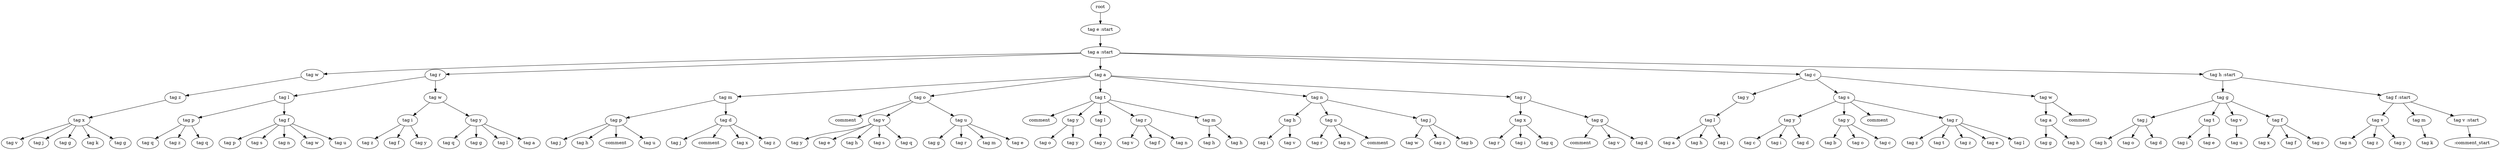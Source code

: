 digraph Tree{
0[label="root"];
0->00
00[label="tag e :start"];
00->000
000[label="tag a :start"];
000->0000
0000[label="tag w"];
0000->00000
00000[label="tag z"];
00000->000000
000000[label="tag x"];
000000->0000000
0000000[label="tag v"];
000000->0000001
0000001[label="tag j"];
000000->0000002
0000002[label="tag g"];
000000->0000003
0000003[label="tag k"];
000000->0000004
0000004[label="tag g"];
000->0001
0001[label="tag r"];
0001->00010
00010[label="tag l"];
00010->000100
000100[label="tag p"];
000100->0001000
0001000[label="tag q"];
000100->0001001
0001001[label="tag z"];
000100->0001002
0001002[label="tag q"];
00010->000101
000101[label="tag f"];
000101->0001010
0001010[label="tag p"];
000101->0001011
0001011[label="tag s"];
000101->0001012
0001012[label="tag n"];
000101->0001013
0001013[label="tag w"];
000101->0001014
0001014[label="tag u"];
0001->00011
00011[label="tag w"];
00011->000110
000110[label="tag i"];
000110->0001100
0001100[label="tag z"];
000110->0001101
0001101[label="tag f"];
000110->0001102
0001102[label="tag y"];
00011->000111
000111[label="tag y"];
000111->0001110
0001110[label="tag q"];
000111->0001111
0001111[label="tag g"];
000111->0001112
0001112[label="tag l"];
000111->0001113
0001113[label="tag a"];
000->0002
0002[label="tag a"];
0002->00020
00020[label="tag m"];
00020->000200
000200[label="tag p"];
000200->0002000
0002000[label="tag j"];
000200->0002001
0002001[label="tag h"];
000200->0002002
0002002[label="comment"];
000200->0002003
0002003[label="tag u"];
00020->000201
000201[label="tag d"];
000201->0002010
0002010[label="tag j"];
000201->0002011
0002011[label="comment"];
000201->0002012
0002012[label="tag x"];
000201->0002013
0002013[label="tag z"];
0002->00021
00021[label="tag o"];
00021->000210
000210[label="comment"];
00021->000211
000211[label="tag v"];
000211->0002110
0002110[label="tag y"];
000211->0002111
0002111[label="tag e"];
000211->0002112
0002112[label="tag h"];
000211->0002113
0002113[label="tag s"];
000211->0002114
0002114[label="tag q"];
00021->000212
000212[label="tag u"];
000212->0002120
0002120[label="tag g"];
000212->0002121
0002121[label="tag r"];
000212->0002122
0002122[label="tag m"];
000212->0002123
0002123[label="tag e"];
0002->00022
00022[label="tag t"];
00022->000220
000220[label="comment"];
00022->000221
000221[label="tag y"];
000221->0002210
0002210[label="tag o"];
000221->0002211
0002211[label="tag y"];
00022->000222
000222[label="tag l"];
000222->0002220
0002220[label="tag y"];
00022->000223
000223[label="tag r"];
000223->0002230
0002230[label="tag v"];
000223->0002231
0002231[label="tag f"];
000223->0002232
0002232[label="tag n"];
00022->000224
000224[label="tag m"];
000224->0002240
0002240[label="tag h"];
000224->0002241
0002241[label="tag h"];
0002->00023
00023[label="tag n"];
00023->000230
000230[label="tag h"];
000230->0002300
0002300[label="tag i"];
000230->0002301
0002301[label="tag v"];
00023->000231
000231[label="tag u"];
000231->0002310
0002310[label="tag r"];
000231->0002311
0002311[label="tag n"];
000231->0002312
0002312[label="comment"];
00023->000232
000232[label="tag j"];
000232->0002320
0002320[label="tag w"];
000232->0002321
0002321[label="tag z"];
000232->0002322
0002322[label="tag b"];
0002->00024
00024[label="tag r"];
00024->000240
000240[label="tag x"];
000240->0002400
0002400[label="tag r"];
000240->0002401
0002401[label="tag i"];
000240->0002402
0002402[label="tag q"];
00024->000241
000241[label="tag g"];
000241->0002410
0002410[label="comment"];
000241->0002411
0002411[label="tag v"];
000241->0002412
0002412[label="tag d"];
000->0003
0003[label="tag c"];
0003->00030
00030[label="tag y"];
00030->000300
000300[label="tag l"];
000300->0003000
0003000[label="tag a"];
000300->0003001
0003001[label="tag h"];
000300->0003002
0003002[label="tag i"];
0003->00031
00031[label="tag s"];
00031->000310
000310[label="tag y"];
000310->0003100
0003100[label="tag c"];
000310->0003101
0003101[label="tag i"];
000310->0003102
0003102[label="tag d"];
00031->000311
000311[label="tag y"];
000311->0003110
0003110[label="tag b"];
000311->0003111
0003111[label="tag o"];
000311->0003112
0003112[label="tag c"];
00031->000312
000312[label="comment"];
00031->000313
000313[label="tag r"];
000313->0003130
0003130[label="tag z"];
000313->0003131
0003131[label="tag t"];
000313->0003132
0003132[label="tag z"];
000313->0003133
0003133[label="tag e"];
000313->0003134
0003134[label="tag l"];
0003->00032
00032[label="tag w"];
00032->000320
000320[label="tag a"];
000320->0003200
0003200[label="tag g"];
000320->0003201
0003201[label="tag h"];
00032->000321
000321[label="comment"];
000->0004
0004[label="tag h :start"];
0004->00040
00040[label="tag g"];
00040->000400
000400[label="tag j"];
000400->0004000
0004000[label="tag h"];
000400->0004001
0004001[label="tag o"];
000400->0004002
0004002[label="tag d"];
00040->000401
000401[label="tag t"];
000401->0004010
0004010[label="tag i"];
000401->0004011
0004011[label="tag e"];
00040->000402
000402[label="tag v"];
000402->0004020
0004020[label="tag u"];
00040->000403
000403[label="tag f"];
000403->0004030
0004030[label="tag x"];
000403->0004031
0004031[label="tag f"];
000403->0004032
0004032[label="tag o"];
0004->00041
00041[label="tag f :start"];
00041->000410
000410[label="tag v"];
000410->0004100
0004100[label="tag n"];
000410->0004101
0004101[label="tag z"];
000410->0004102
0004102[label="tag y"];
00041->000411
000411[label="tag m"];
000411->0004110
0004110[label="tag k"];
00041->000412
000412[label="tag v :start"];
000412->0004120
0004120[label=" :comment_start"];
}

